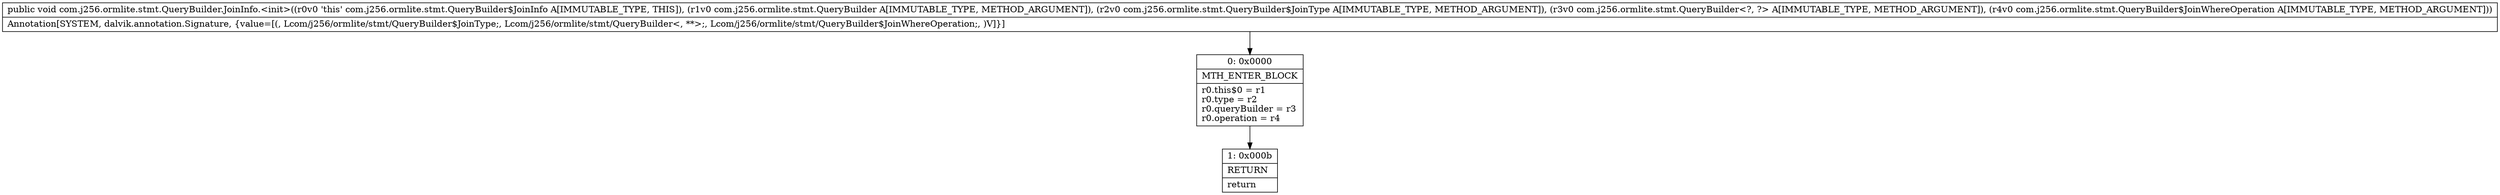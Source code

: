 digraph "CFG forcom.j256.ormlite.stmt.QueryBuilder.JoinInfo.\<init\>(Lcom\/j256\/ormlite\/stmt\/QueryBuilder;Lcom\/j256\/ormlite\/stmt\/QueryBuilder$JoinType;Lcom\/j256\/ormlite\/stmt\/QueryBuilder;Lcom\/j256\/ormlite\/stmt\/QueryBuilder$JoinWhereOperation;)V" {
Node_0 [shape=record,label="{0\:\ 0x0000|MTH_ENTER_BLOCK\l|r0.this$0 = r1\lr0.type = r2\lr0.queryBuilder = r3\lr0.operation = r4\l}"];
Node_1 [shape=record,label="{1\:\ 0x000b|RETURN\l|return\l}"];
MethodNode[shape=record,label="{public void com.j256.ormlite.stmt.QueryBuilder.JoinInfo.\<init\>((r0v0 'this' com.j256.ormlite.stmt.QueryBuilder$JoinInfo A[IMMUTABLE_TYPE, THIS]), (r1v0 com.j256.ormlite.stmt.QueryBuilder A[IMMUTABLE_TYPE, METHOD_ARGUMENT]), (r2v0 com.j256.ormlite.stmt.QueryBuilder$JoinType A[IMMUTABLE_TYPE, METHOD_ARGUMENT]), (r3v0 com.j256.ormlite.stmt.QueryBuilder\<?, ?\> A[IMMUTABLE_TYPE, METHOD_ARGUMENT]), (r4v0 com.j256.ormlite.stmt.QueryBuilder$JoinWhereOperation A[IMMUTABLE_TYPE, METHOD_ARGUMENT]))  | Annotation[SYSTEM, dalvik.annotation.Signature, \{value=[(, Lcom\/j256\/ormlite\/stmt\/QueryBuilder$JoinType;, Lcom\/j256\/ormlite\/stmt\/QueryBuilder\<, **\>;, Lcom\/j256\/ormlite\/stmt\/QueryBuilder$JoinWhereOperation;, )V]\}]\l}"];
MethodNode -> Node_0;
Node_0 -> Node_1;
}

